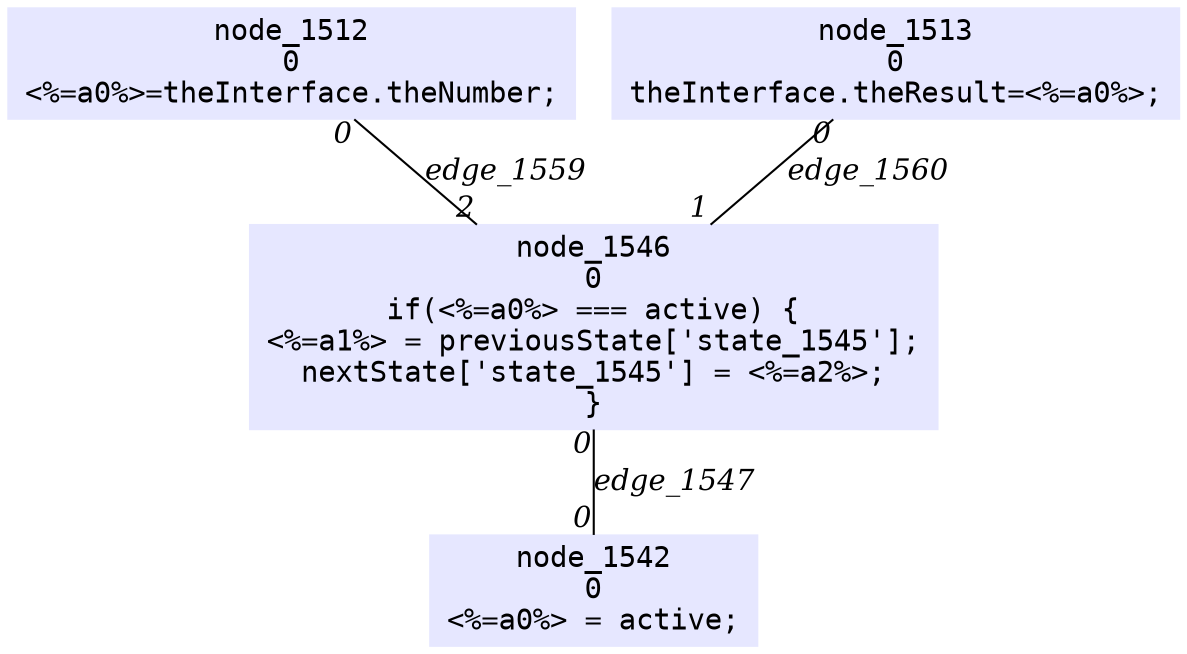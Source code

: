 digraph g{node_1512 [shape=box, style=filled, color="0.66 0.1 1.0", fontname="Courier", label="node_1512
0
<%=a0%>=theInterface.theNumber;
" ]
node_1513 [shape=box, style=filled, color="0.66 0.1 1.0", fontname="Courier", label="node_1513
0
theInterface.theResult=<%=a0%>;
" ]
node_1542 [shape=box, style=filled, color="0.66 0.1 1.0", fontname="Courier", label="node_1542
0
<%=a0%> = active;
" ]
node_1546 [shape=box, style=filled, color="0.66 0.1 1.0", fontname="Courier", label="node_1546
0
if(<%=a0%> === active) {
<%=a1%> = previousState['state_1545'];
nextState['state_1545'] = <%=a2%>;
}
" ]
node_1546 -> node_1542 [dir=none, arrowHead=none, fontname="Times-Italic", label="edge_1547",  headlabel="0", taillabel="0" ]
node_1512 -> node_1546 [dir=none, arrowHead=none, fontname="Times-Italic", label="edge_1559",  headlabel="2", taillabel="0" ]
node_1513 -> node_1546 [dir=none, arrowHead=none, fontname="Times-Italic", label="edge_1560",  headlabel="1", taillabel="0" ]
}